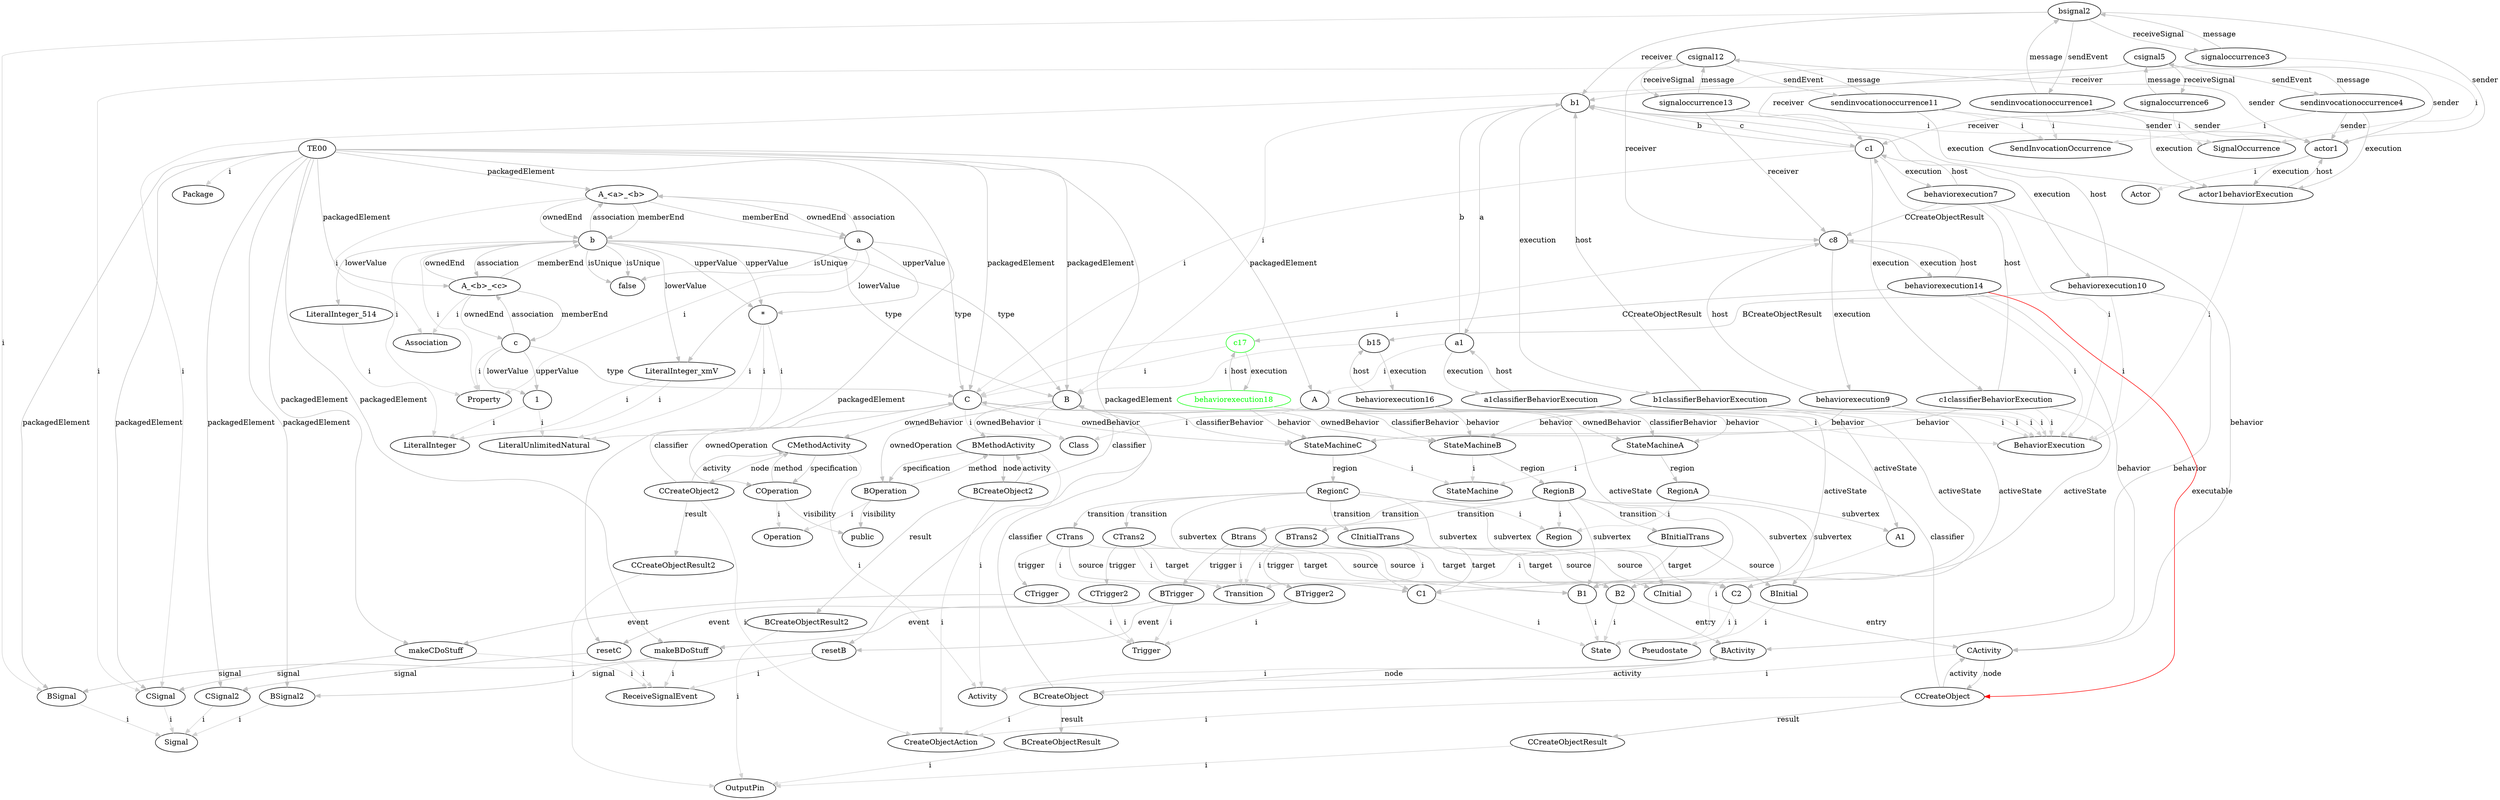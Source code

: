 digraph umlMetamodel {
	"TE00" -> "Package" [label="i", color="lightgrey"]
	"TE00" -> "C" [label="packagedElement", color="grey"]
	"C" -> "Class" [label="i", color="lightgrey"]
	"C" -> "StateMachineC" [label="classifierBehavior", color="grey"]
	"C" -> "StateMachineC" [label="ownedBehavior", color="grey"]
	"StateMachineC" -> "StateMachine" [label="i", color="lightgrey"]
	"StateMachineC" -> "RegionC" [label="region", color="grey"]
	"RegionC" -> "Region" [label="i", color="lightgrey"]
	"RegionC" -> "C1" [label="subvertex", color="grey"]
	"C1" -> "State" [label="i", color="lightgrey"]
	"RegionC" -> "C2" [label="subvertex", color="grey"]
	"C2" -> "State" [label="i", color="lightgrey"]
	"C2" -> "CActivity" [label="entry", color="grey"]
	"CActivity" -> "Activity" [label="i", color="lightgrey"]
	"CActivity" -> "CCreateObject" [label="node", color="grey"]
	"CCreateObject" -> "CActivity" [label="activity", color="grey"]
	"CCreateObject" -> "CreateObjectAction" [label="i", color="lightgrey"]
	"CCreateObject" -> "C" [label="classifier", color="grey"]
	"CCreateObject" -> "CCreateObjectResult" [label="result", color="grey"]
	"CCreateObjectResult" -> "OutputPin" [label="i", color="lightgrey"]
	"RegionC" -> "CInitial" [label="subvertex", color="grey"]
	"CInitial" -> "Pseudostate" [label="i", color="lightgrey"]
	"RegionC" -> "CTrans" [label="transition", color="grey"]
	"CTrans" -> "Transition" [label="i", color="lightgrey"]
	"CTrans" -> "C1" [label="source", color="grey"]
	"CTrans" -> "C2" [label="target", color="grey"]
	"CTrans" -> "CTrigger" [label="trigger", color="grey"]
	"CTrigger" -> "Trigger" [label="i", color="lightgrey"]
	"CTrigger" -> "makeCDoStuff" [label="event", color="grey"]
	"RegionC" -> "CTrans2" [label="transition", color="grey"]
	"CTrans2" -> "Transition" [label="i", color="lightgrey"]
	"CTrans2" -> "C2" [label="source", color="grey"]
	"CTrans2" -> "C1" [label="target", color="grey"]
	"CTrans2" -> "CTrigger2" [label="trigger", color="grey"]
	"CTrigger2" -> "Trigger" [label="i", color="lightgrey"]
	"CTrigger2" -> "resetC" [label="event", color="grey"]
	"RegionC" -> "CInitialTrans" [label="transition", color="grey"]
	"CInitialTrans" -> "Transition" [label="i", color="lightgrey"]
	"CInitialTrans" -> "CInitial" [label="source", color="grey"]
	"CInitialTrans" -> "C1" [label="target", color="grey"]
	"C" -> "CMethodActivity" [label="ownedBehavior", color="grey"]
	"CMethodActivity" -> "Activity" [label="i", color="lightgrey"]
	"CMethodActivity" -> "COperation" [label="specification", color="grey"]
	"CMethodActivity" -> "CCreateObject2" [label="node", color="grey"]
	"CCreateObject2" -> "CMethodActivity" [label="activity", color="grey"]
	"CCreateObject2" -> "CreateObjectAction" [label="i", color="lightgrey"]
	"CCreateObject2" -> "C" [label="classifier", color="grey"]
	"CCreateObject2" -> "CCreateObjectResult2" [label="result", color="grey"]
	"CCreateObjectResult2" -> "OutputPin" [label="i", color="lightgrey"]
	"C" -> "COperation" [label="ownedOperation", color="grey"]
	"COperation" -> "Operation" [label="i", color="lightgrey"]
	"COperation" -> "public" [label="visibility", color="grey"]
	"COperation" -> "CMethodActivity" [label="method", color="grey"]
	"TE00" -> "B" [label="packagedElement", color="grey"]
	"B" -> "Class" [label="i", color="lightgrey"]
	"B" -> "StateMachineB" [label="classifierBehavior", color="grey"]
	"B" -> "StateMachineB" [label="ownedBehavior", color="grey"]
	"StateMachineB" -> "StateMachine" [label="i", color="lightgrey"]
	"StateMachineB" -> "RegionB" [label="region", color="grey"]
	"RegionB" -> "Region" [label="i", color="lightgrey"]
	"RegionB" -> "B1" [label="subvertex", color="grey"]
	"B1" -> "State" [label="i", color="lightgrey"]
	"RegionB" -> "B2" [label="subvertex", color="grey"]
	"B2" -> "State" [label="i", color="lightgrey"]
	"B2" -> "BActivity" [label="entry", color="grey"]
	"BActivity" -> "Activity" [label="i", color="lightgrey"]
	"BActivity" -> "BCreateObject" [label="node", color="grey"]
	"BCreateObject" -> "BActivity" [label="activity", color="grey"]
	"BCreateObject" -> "CreateObjectAction" [label="i", color="lightgrey"]
	"BCreateObject" -> "B" [label="classifier", color="grey"]
	"BCreateObject" -> "BCreateObjectResult" [label="result", color="grey"]
	"BCreateObjectResult" -> "OutputPin" [label="i", color="lightgrey"]
	"RegionB" -> "BInitial" [label="subvertex", color="grey"]
	"BInitial" -> "Pseudostate" [label="i", color="lightgrey"]
	"RegionB" -> "Btrans" [label="transition", color="grey"]
	"Btrans" -> "Transition" [label="i", color="lightgrey"]
	"Btrans" -> "B1" [label="source", color="grey"]
	"Btrans" -> "B2" [label="target", color="grey"]
	"Btrans" -> "BTrigger" [label="trigger", color="grey"]
	"BTrigger" -> "Trigger" [label="i", color="lightgrey"]
	"BTrigger" -> "makeBDoStuff" [label="event", color="grey"]
	"RegionB" -> "BTrans2" [label="transition", color="grey"]
	"BTrans2" -> "Transition" [label="i", color="lightgrey"]
	"BTrans2" -> "B2" [label="source", color="grey"]
	"BTrans2" -> "B1" [label="target", color="grey"]
	"BTrans2" -> "BTrigger2" [label="trigger", color="grey"]
	"BTrigger2" -> "Trigger" [label="i", color="lightgrey"]
	"BTrigger2" -> "resetB" [label="event", color="grey"]
	"RegionB" -> "BInitialTrans" [label="transition", color="grey"]
	"BInitialTrans" -> "Transition" [label="i", color="lightgrey"]
	"BInitialTrans" -> "BInitial" [label="source", color="grey"]
	"BInitialTrans" -> "B1" [label="target", color="grey"]
	"B" -> "BMethodActivity" [label="ownedBehavior", color="grey"]
	"BMethodActivity" -> "Activity" [label="i", color="lightgrey"]
	"BMethodActivity" -> "BOperation" [label="specification", color="grey"]
	"BMethodActivity" -> "BCreateObject2" [label="node", color="grey"]
	"BCreateObject2" -> "BMethodActivity" [label="activity", color="grey"]
	"BCreateObject2" -> "CreateObjectAction" [label="i", color="lightgrey"]
	"BCreateObject2" -> "B" [label="classifier", color="grey"]
	"BCreateObject2" -> "BCreateObjectResult2" [label="result", color="grey"]
	"BCreateObjectResult2" -> "OutputPin" [label="i", color="lightgrey"]
	"B" -> "BOperation" [label="ownedOperation", color="grey"]
	"BOperation" -> "Operation" [label="i", color="lightgrey"]
	"BOperation" -> "public" [label="visibility", color="grey"]
	"BOperation" -> "BMethodActivity" [label="method", color="grey"]
	"TE00" -> "A" [label="packagedElement", color="grey"]
	"A" -> "Class" [label="i", color="lightgrey"]
	"A" -> "StateMachineA" [label="classifierBehavior", color="grey"]
	"A" -> "StateMachineA" [label="ownedBehavior", color="grey"]
	"StateMachineA" -> "StateMachine" [label="i", color="lightgrey"]
	"StateMachineA" -> "RegionA" [label="region", color="grey"]
	"RegionA" -> "Region" [label="i", color="lightgrey"]
	"RegionA" -> "A1" [label="subvertex", color="grey"]
	"A1" -> "State" [label="i", color="lightgrey"]
	"TE00" -> "A_<a>_<b>" [label="packagedElement", color="grey"]
	"A_<a>_<b>" -> "Association" [label="i", color="lightgrey"]
	"A_<a>_<b>" -> "a" [label="memberEnd", color="grey"]
	"A_<a>_<b>" -> "b" [label="memberEnd", color="grey"]
	"A_<a>_<b>" -> "a" [label="ownedEnd", color="grey"]
	"a" -> "Property" [label="i", color="lightgrey"]
	"a" -> "C" [label="type", color="grey"]
	"a" -> "false" [label="isUnique", color="grey"]
	"a" -> "A_<a>_<b>" [label="association", color="grey"]
	"a" -> "*" [label="upperValue", color="grey"]
	"*" -> "LiteralUnlimitedNatural" [label="i", color="lightgrey"]
	"a" -> "LiteralInteger_xmV" [label="lowerValue", color="grey"]
	"LiteralInteger_xmV" -> "LiteralInteger" [label="i", color="lightgrey"]
	"A_<a>_<b>" -> "b" [label="ownedEnd", color="grey"]
	"b" -> "Property" [label="i", color="lightgrey"]
	"b" -> "B" [label="type", color="grey"]
	"b" -> "false" [label="isUnique", color="grey"]
	"b" -> "A_<a>_<b>" [label="association", color="grey"]
	"b" -> "*" [label="upperValue", color="grey"]
	"*" -> "LiteralUnlimitedNatural" [label="i", color="lightgrey"]
	"b" -> "LiteralInteger_xmV" [label="lowerValue", color="grey"]
	"LiteralInteger_xmV" -> "LiteralInteger" [label="i", color="lightgrey"]
	"TE00" -> "A_<b>_<c>" [label="packagedElement", color="grey"]
	"A_<b>_<c>" -> "Association" [label="i", color="lightgrey"]
	"A_<b>_<c>" -> "b" [label="memberEnd", color="grey"]
	"A_<b>_<c>" -> "c" [label="memberEnd", color="grey"]
	"A_<b>_<c>" -> "b" [label="ownedEnd", color="grey"]
	"b" -> "Property" [label="i", color="lightgrey"]
	"b" -> "B" [label="type", color="grey"]
	"b" -> "false" [label="isUnique", color="grey"]
	"b" -> "A_<b>_<c>" [label="association", color="grey"]
	"b" -> "*" [label="upperValue", color="grey"]
	"*" -> "LiteralUnlimitedNatural" [label="i", color="lightgrey"]
	"b" -> "LiteralInteger_514" [label="lowerValue", color="grey"]
	"LiteralInteger_514" -> "LiteralInteger" [label="i", color="lightgrey"]
	"A_<b>_<c>" -> "c" [label="ownedEnd", color="grey"]
	"c" -> "Property" [label="i", color="lightgrey"]
	"c" -> "C" [label="type", color="grey"]
	"c" -> "A_<b>_<c>" [label="association", color="grey"]
	"c" -> "1" [label="upperValue", color="grey"]
	"1" -> "LiteralUnlimitedNatural" [label="i", color="lightgrey"]
	"c" -> "1" [label="lowerValue", color="grey"]
	"1" -> "LiteralInteger" [label="i", color="lightgrey"]
	"TE00" -> "BSignal" [label="packagedElement", color="grey"]
	"BSignal" -> "Signal" [label="i", color="lightgrey"]
	"TE00" -> "makeBDoStuff" [label="packagedElement", color="grey"]
	"makeBDoStuff" -> "ReceiveSignalEvent" [label="i", color="lightgrey"]
	"makeBDoStuff" -> "BSignal" [label="signal", color="grey"]
	"TE00" -> "CSignal" [label="packagedElement", color="grey"]
	"CSignal" -> "Signal" [label="i", color="lightgrey"]
	"TE00" -> "makeCDoStuff" [label="packagedElement", color="grey"]
	"makeCDoStuff" -> "ReceiveSignalEvent" [label="i", color="lightgrey"]
	"makeCDoStuff" -> "CSignal" [label="signal", color="grey"]
	"TE00" -> "BSignal2" [label="packagedElement", color="grey"]
	"BSignal2" -> "Signal" [label="i", color="lightgrey"]
	"TE00" -> "resetB" [label="packagedElement", color="grey"]
	"resetB" -> "ReceiveSignalEvent" [label="i", color="lightgrey"]
	"resetB" -> "BSignal2" [label="signal", color="grey"]
	"TE00" -> "CSignal2" [label="packagedElement", color="grey"]
	"CSignal2" -> "Signal" [label="i", color="lightgrey"]
	"TE00" -> "resetC" [label="packagedElement", color="grey"]
	"resetC" -> "ReceiveSignalEvent" [label="i", color="lightgrey"]
	"resetC" -> "CSignal2" [label="signal", color="grey"]
	"a1" -> "A" [label="i", color="lightgrey"]
	"a1classifierBehaviorExecution" -> "BehaviorExecution" [label="i", color="lightgrey"]
	"a1" -> "a1classifierBehaviorExecution" [label="execution", color="grey"]
	"a1classifierBehaviorExecution" -> "a1" [label="host", color="grey"]
	"a1classifierBehaviorExecution" -> "StateMachineA" [label="behavior", color="grey"]
	"a1classifierBehaviorExecution" -> "A1" [label="activeState", color="grey"]
	"b1" -> "B" [label="i", color="lightgrey"]
	"b1" -> "b1classifierBehaviorExecution" [label="execution", color="grey"]
	"b1classifierBehaviorExecution" -> "b1" [label="host", color="grey"]
	"b1classifierBehaviorExecution" -> "StateMachineB" [label="behavior", color="grey"]
	"c1" -> "C" [label="i", color="lightgrey"]
	"c1" -> "c1classifierBehaviorExecution" [label="execution", color="grey"]
	"c1classifierBehaviorExecution" -> "c1" [label="host", color="grey"]
	"c1classifierBehaviorExecution" -> "StateMachineC" [label="behavior", color="grey"]
	"a1" -> "b1" [label="b", color="grey"]
	"b1" -> "a1" [label="a", color="grey"]
	"b1" -> "c1" [label="c", color="grey"]
	"c1" -> "b1" [label="b", color="grey"]
	"actor1" -> "Actor" [label="i", color="lightgrey"]
	"actor1behaviorExecution" -> "BehaviorExecution" [label="i", color="lightgrey"]
	"actor1" -> "actor1behaviorExecution" [label="execution", color="grey"]
	"actor1behaviorExecution" -> "actor1" [label="host", color="grey"]
	"sendinvocationoccurrence1" -> "SendInvocationOccurrence" [label="i", color="lightgrey"]
	"sendinvocationoccurrence1" -> "bsignal2" [label="message", color="grey"]
	"bsignal2" -> "sendinvocationoccurrence1" [label="sendEvent", color="grey"]
	"bsignal2" -> "signaloccurrence3" [label="receiveSignal", color="grey"]
	"signaloccurrence3" -> "bsignal2" [label="message", color="grey"]
	"signaloccurrence3" -> "SignalOccurrence" [label="i", color="lightgrey"]
	"bsignal2" -> "BSignal" [label="i", color="lightgrey"]
	"signaloccurrence3" -> "b1" [label="receiver", color="grey"]
	"bsignal2" -> "actor1" [label="sender", color="grey"]
	"sendinvocationoccurrence1" -> "actor1" [label="sender", color="grey"]
	"bsignal2" -> "b1" [label="receiver", color="grey"]
	"sendinvocationoccurrence1" -> "actor1behaviorExecution" [label="execution", color="grey"]
	"sendinvocationoccurrence4" -> "SendInvocationOccurrence" [label="i", color="lightgrey"]
	"sendinvocationoccurrence4" -> "csignal5" [label="message", color="grey"]
	"csignal5" -> "sendinvocationoccurrence4" [label="sendEvent", color="grey"]
	"csignal5" -> "signaloccurrence6" [label="receiveSignal", color="grey"]
	"signaloccurrence6" -> "csignal5" [label="message", color="grey"]
	"signaloccurrence6" -> "SignalOccurrence" [label="i", color="lightgrey"]
	"csignal5" -> "CSignal" [label="i", color="lightgrey"]
	"signaloccurrence6" -> "c1" [label="receiver", color="grey"]
	"csignal5" -> "actor1" [label="sender", color="grey"]
	"sendinvocationoccurrence4" -> "actor1" [label="sender", color="grey"]
	"csignal5" -> "c1" [label="receiver", color="grey"]
	"sendinvocationoccurrence4" -> "actor1behaviorExecution" [label="execution", color="grey"]
	"c1classifierBehaviorExecution" -> "C2" [label="activeState", color="grey"]
	"behaviorexecution7" -> "CActivity" [label="behavior", color="grey"]
	"behaviorexecution7" -> "BehaviorExecution" [label="i", color="lightgrey"]
	"behaviorexecution7" -> "c1" [label="host", color="grey"]
	"c1" -> "behaviorexecution7" [label="execution", color="grey"]
	"c1classifierBehaviorExecution" -> "BehaviorExecution" [label="i", color="lightgrey"]
	"c8" -> "C" [label="i", color="lightgrey"]
	"c8" -> "behaviorexecution9" [label="execution", color="grey"]
	"behaviorexecution9" -> "c8" [label="host", color="grey"]
	"behaviorexecution9" -> "StateMachineC" [label="behavior", color="grey"]
	"behaviorexecution7" -> "c8" [label="CCreateObjectResult", color="grey"]
	"b1classifierBehaviorExecution" -> "B2" [label="activeState", color="grey"]
	"behaviorexecution10" -> "BActivity" [label="behavior", color="grey"]
	"behaviorexecution10" -> "BehaviorExecution" [label="i", color="lightgrey"]
	"behaviorexecution10" -> "b1" [label="host", color="grey"]
	"b1" -> "behaviorexecution10" [label="execution", color="grey"]
	"b1classifierBehaviorExecution" -> "BehaviorExecution" [label="i", color="lightgrey"]
	"sendinvocationoccurrence11" -> "SendInvocationOccurrence" [label="i", color="lightgrey"]
	"sendinvocationoccurrence11" -> "csignal12" [label="message", color="grey"]
	"csignal12" -> "sendinvocationoccurrence11" [label="sendEvent", color="grey"]
	"csignal12" -> "signaloccurrence13" [label="receiveSignal", color="grey"]
	"signaloccurrence13" -> "csignal12" [label="message", color="grey"]
	"signaloccurrence13" -> "SignalOccurrence" [label="i", color="lightgrey"]
	"csignal12" -> "CSignal" [label="i", color="lightgrey"]
	"signaloccurrence13" -> "c8" [label="receiver", color="grey"]
	"csignal12" -> "actor1" [label="sender", color="grey"]
	"sendinvocationoccurrence11" -> "actor1" [label="sender", color="grey"]
	"csignal12" -> "c8" [label="receiver", color="grey"]
	"sendinvocationoccurrence11" -> "actor1behaviorExecution" [label="execution", color="grey"]
	"behaviorexecution9" -> "C2" [label="activeState", color="grey"]
	"behaviorexecution14" -> "CActivity" [label="behavior", color="grey"]
	"behaviorexecution14" -> "BehaviorExecution" [label="i", color="lightgrey"]
	"behaviorexecution14" -> "c8" [label="host", color="grey"]
	"c8" -> "behaviorexecution14" [label="execution", color="grey"]
	"behaviorexecution9" -> "BehaviorExecution" [label="i", color="lightgrey"]
	"b15" -> "B" [label="i", color="lightgrey"]
	"b15" -> "behaviorexecution16" [label="execution", color="grey"]
	"behaviorexecution16" -> "b15" [label="host", color="grey"]
	"behaviorexecution16" -> "BehaviorExecution" [label="i", color="lightgrey"]
	"behaviorexecution16" -> "StateMachineB" [label="behavior", color="grey"]
	"behaviorexecution10" -> "b15" [label="BCreateObjectResult", color="grey"]
	"behaviorexecution16" -> "B1" [label="activeState", color="grey"]
	"c17" -> "C" [label="i", color="lightgrey"]
	"c17" [color="green", fontcolor="green"]
	"c17" -> "behaviorexecution18" [label="execution", color="grey"]
	"c17" [color="green", fontcolor="green"]
	"behaviorexecution18" [color="green", fontcolor="green"]
	"behaviorexecution18" -> "c17" [label="host", color="grey"]
	"behaviorexecution18" [color="green", fontcolor="green"]
	"c17" [color="green", fontcolor="green"]
	"behaviorexecution18" -> "BehaviorExecution" [label="i", color="lightgrey"]
	"behaviorexecution18" [color="green", fontcolor="green"]
	"behaviorexecution18" -> "StateMachineC" [label="behavior", color="grey"]
	"behaviorexecution18" [color="green", fontcolor="green"]
	"behaviorexecution14" -> "c17" [label="CCreateObjectResult", color="grey"]
	"c17" [color="green", fontcolor="green"]
	"behaviorexecution18" -> "C1" [label="activeState", color="grey"]
	"behaviorexecution18" [color="green", fontcolor="green"]
	"behaviorexecution14" -> "CCreateObject" [label="executable", color="red"]
}
